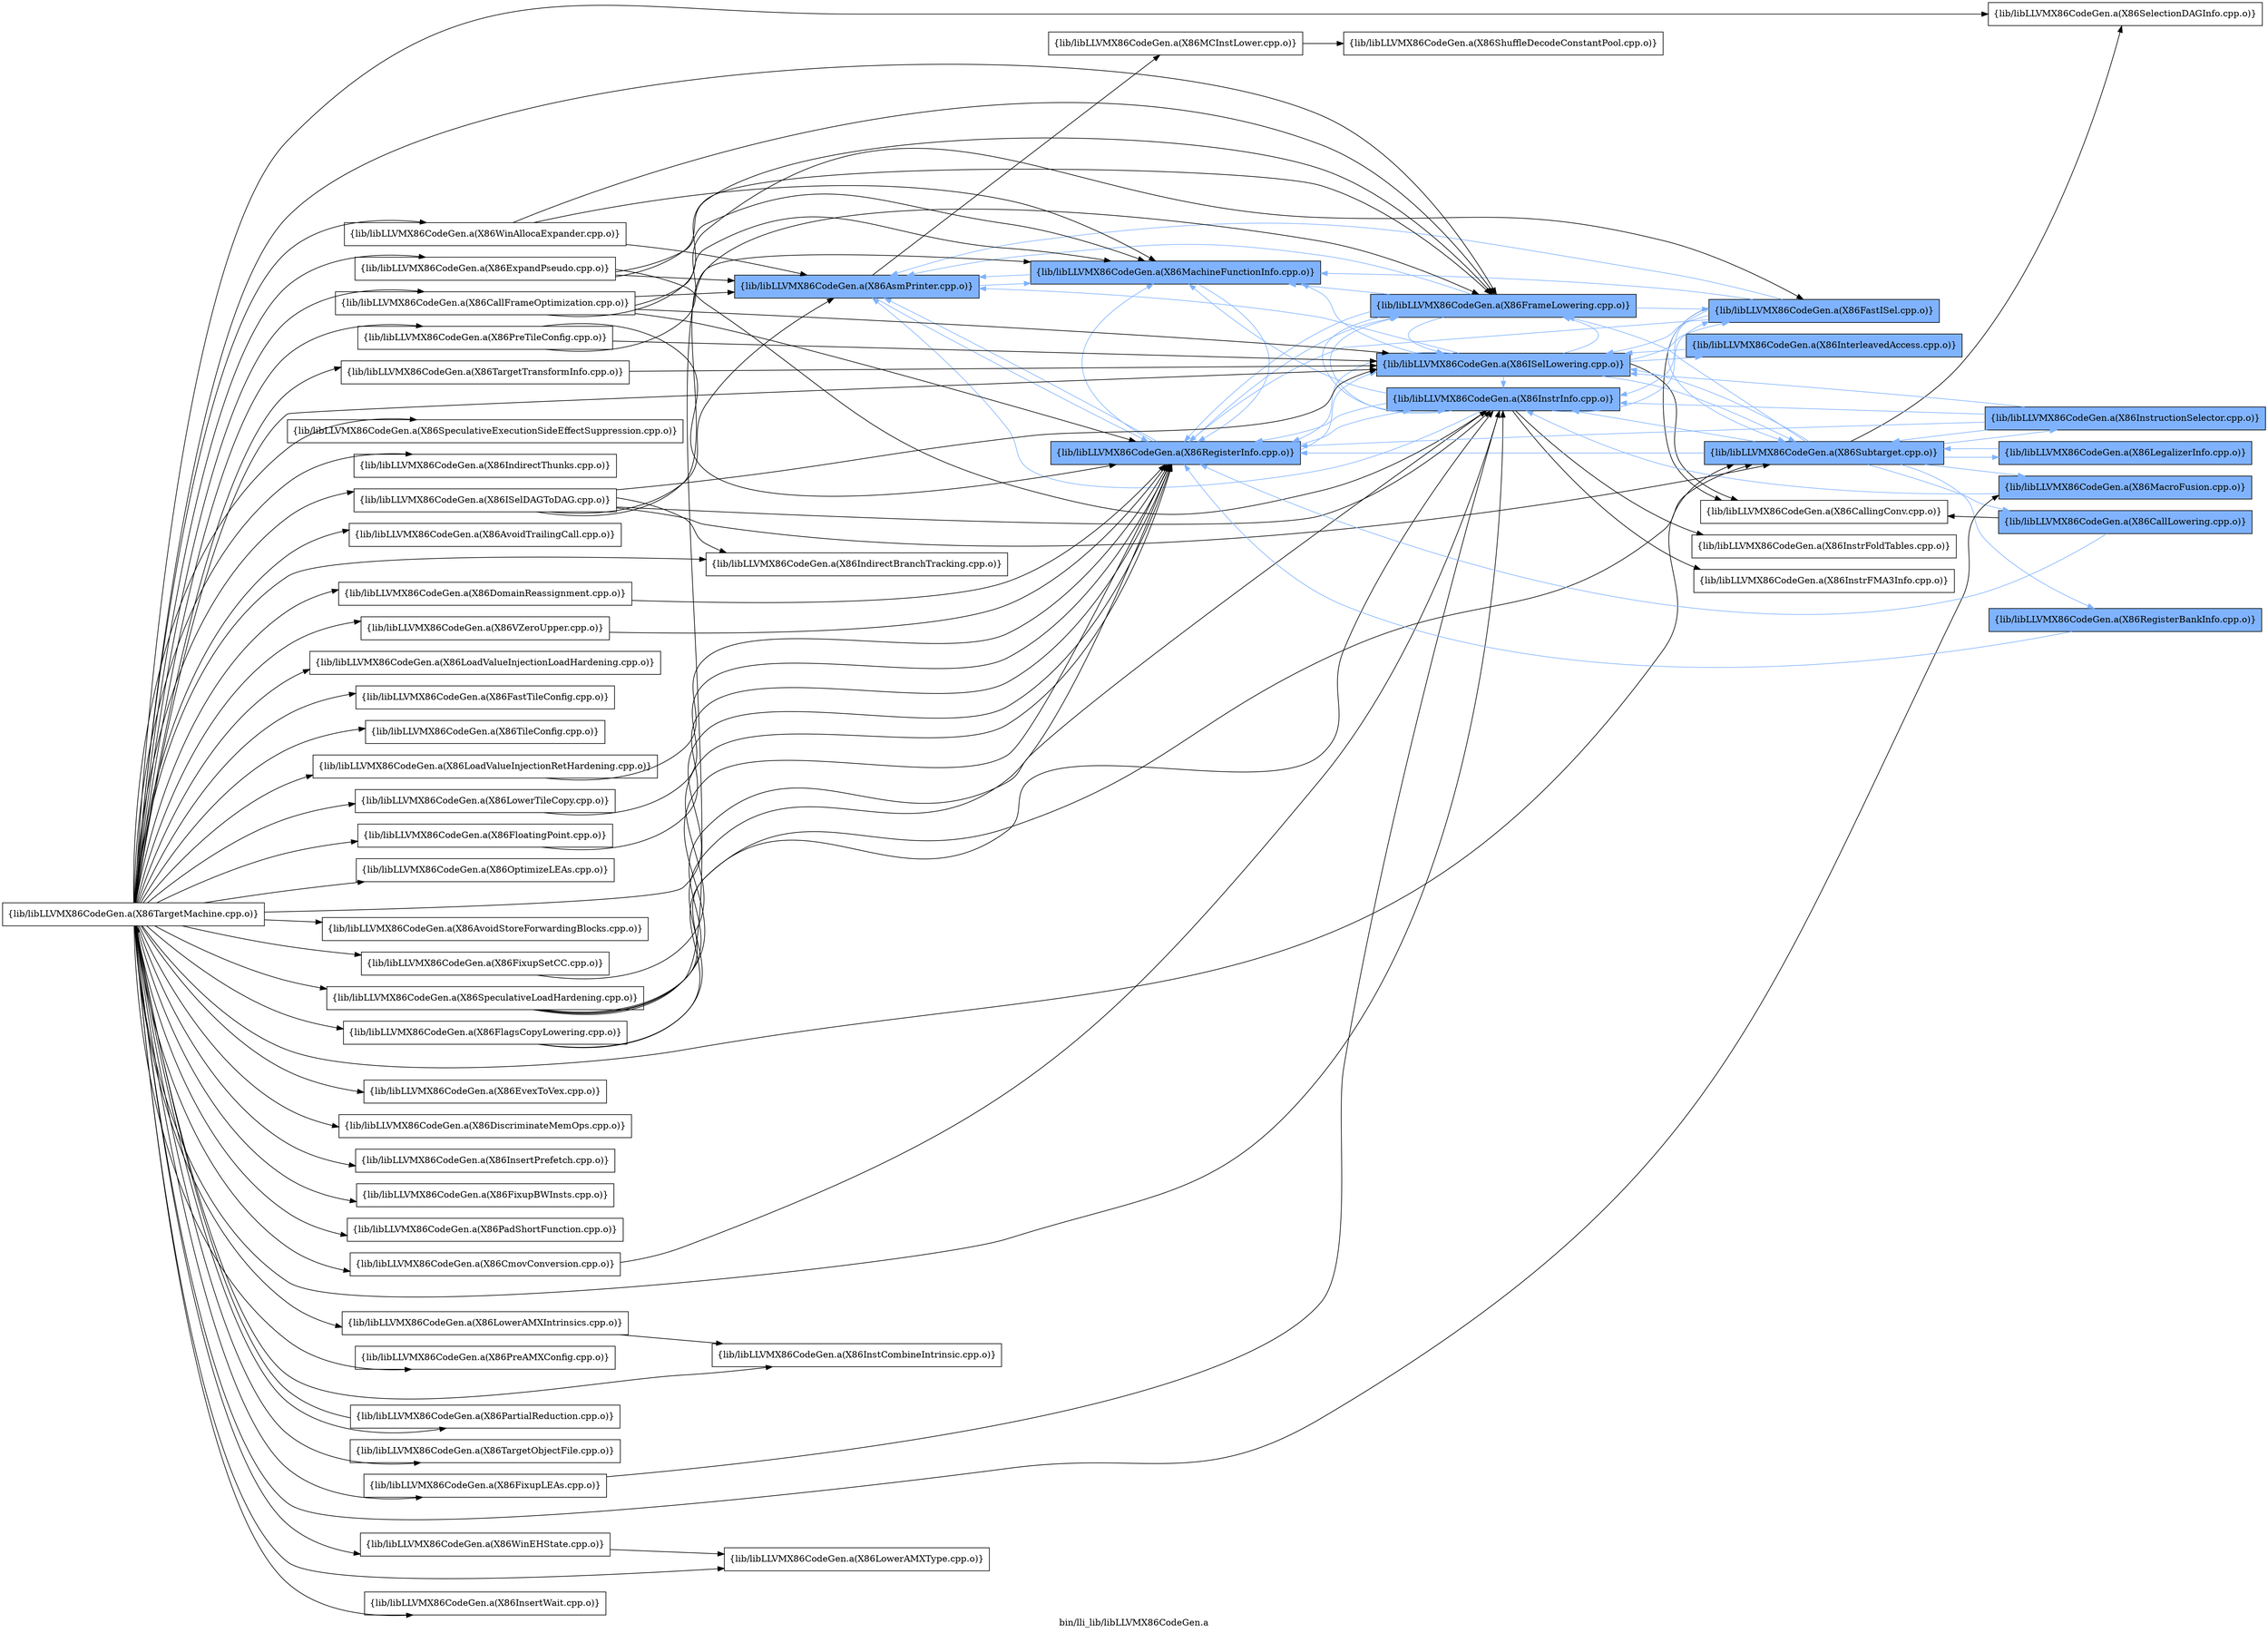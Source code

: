 digraph "bin/lli_lib/libLLVMX86CodeGen.a" {
	label="bin/lli_lib/libLLVMX86CodeGen.a";
	rankdir=LR;
	{ rank=same; Node0x55e6c7e06628;  }
	{ rank=same; Node0x55e6c7e25b18; Node0x55e6c7e26158; Node0x55e6c7e12388;  }
	{ rank=same; Node0x55e6c7e0eaf8; Node0x55e6c7e12b08; Node0x55e6c7e107b8; Node0x55e6c7e112f8;  }
	{ rank=same; Node0x55e6c7e12978; Node0x55e6c7e0e5a8; Node0x55e6c7e0ddd8; Node0x55e6c7e28958; Node0x55e6c7e114d8; Node0x55e6c7e0f5e8;  }

	Node0x55e6c7e06628 [shape=record,shape=box,group=1,style=filled,fillcolor="0.600000 0.5 1",label="{lib/libLLVMX86CodeGen.a(X86AsmPrinter.cpp.o)}"];
	Node0x55e6c7e06628 -> Node0x55e6c7e25b18;
	Node0x55e6c7e06628 -> Node0x55e6c7e26158[color="0.600000 0.5 1"];
	Node0x55e6c7e06628 -> Node0x55e6c7e12388[color="0.600000 0.5 1"];
	Node0x55e6c7e10308 [shape=record,shape=box,group=0,label="{lib/libLLVMX86CodeGen.a(X86TargetMachine.cpp.o)}"];
	Node0x55e6c7e10308 -> Node0x55e6c7e12388;
	Node0x55e6c7e10308 -> Node0x55e6c7e12b08;
	Node0x55e6c7e10308 -> Node0x55e6c7e107b8;
	Node0x55e6c7e10308 -> Node0x55e6c7e112f8;
	Node0x55e6c7e10308 -> Node0x55e6c7e28958;
	Node0x55e6c7e10308 -> Node0x55e6c7e24998;
	Node0x55e6c7e10308 -> Node0x55e6c7e18cd8;
	Node0x55e6c7e10308 -> Node0x55e6c7e0e288;
	Node0x55e6c7e10308 -> Node0x55e6c7e11bb8;
	Node0x55e6c7e10308 -> Node0x55e6c7e12ab8;
	Node0x55e6c7e10308 -> Node0x55e6c7e12a68;
	Node0x55e6c7e10308 -> Node0x55e6c7e11028;
	Node0x55e6c7e10308 -> Node0x55e6c7e14638;
	Node0x55e6c7e10308 -> Node0x55e6c7e14818;
	Node0x55e6c7e10308 -> Node0x55e6c7e27738;
	Node0x55e6c7e10308 -> Node0x55e6c7e270f8;
	Node0x55e6c7e10308 -> Node0x55e6c7e03158;
	Node0x55e6c7e10308 -> Node0x55e6c7e02258;
	Node0x55e6c7e10308 -> Node0x55e6c7e01678;
	Node0x55e6c7e10308 -> Node0x55e6c7e01e48;
	Node0x55e6c7e10308 -> Node0x55e6c7e05f48;
	Node0x55e6c7e10308 -> Node0x55e6c7e052c8;
	Node0x55e6c7e10308 -> Node0x55e6c7e27058;
	Node0x55e6c7e10308 -> Node0x55e6c7e27788;
	Node0x55e6c7e10308 -> Node0x55e6c7e27a58;
	Node0x55e6c7e10308 -> Node0x55e6c7e28688;
	Node0x55e6c7e10308 -> Node0x55e6c7e28908;
	Node0x55e6c7e10308 -> Node0x55e6c7e29358;
	Node0x55e6c7e10308 -> Node0x55e6c7e247b8;
	Node0x55e6c7e10308 -> Node0x55e6c7e25398;
	Node0x55e6c7e10308 -> Node0x55e6c7e256b8;
	Node0x55e6c7e10308 -> Node0x55e6c7e26798;
	Node0x55e6c7e10308 -> Node0x55e6c7e02938;
	Node0x55e6c7e10308 -> Node0x55e6c7e02118;
	Node0x55e6c7e10308 -> Node0x55e6c7e01d08;
	Node0x55e6c7e10308 -> Node0x55e6c7e02078;
	Node0x55e6c7e10308 -> Node0x55e6c7e02708;
	Node0x55e6c7e10308 -> Node0x55e6c7e031a8;
	Node0x55e6c7e10308 -> Node0x55e6c7e036f8;
	Node0x55e6c7e10308 -> Node0x55e6c7e26e78;
	Node0x55e6c7e10308 -> Node0x55e6c7e27648;
	Node0x55e6c7e10308 -> Node0x55e6c7e291c8;
	Node0x55e6c7e10308 -> Node0x55e6c7e20208;
	Node0x55e6c7e10308 -> Node0x55e6c7e0b1c8;
	Node0x55e6c7e10308 -> Node0x55e6c7e0a4a8;
	Node0x55e6c7e25b18 [shape=record,shape=box,group=0,label="{lib/libLLVMX86CodeGen.a(X86MCInstLower.cpp.o)}"];
	Node0x55e6c7e25b18 -> Node0x55e6c7e0eaf8;
	Node0x55e6c7e26158 [shape=record,shape=box,group=1,style=filled,fillcolor="0.600000 0.5 1",label="{lib/libLLVMX86CodeGen.a(X86MachineFunctionInfo.cpp.o)}"];
	Node0x55e6c7e26158 -> Node0x55e6c7e06628[color="0.600000 0.5 1"];
	Node0x55e6c7e26158 -> Node0x55e6c7e12388[color="0.600000 0.5 1"];
	Node0x55e6c7e12388 [shape=record,shape=box,group=1,style=filled,fillcolor="0.600000 0.5 1",label="{lib/libLLVMX86CodeGen.a(X86RegisterInfo.cpp.o)}"];
	Node0x55e6c7e12388 -> Node0x55e6c7e06628[color="0.600000 0.5 1"];
	Node0x55e6c7e12388 -> Node0x55e6c7e26158[color="0.600000 0.5 1"];
	Node0x55e6c7e12388 -> Node0x55e6c7e12b08[color="0.600000 0.5 1"];
	Node0x55e6c7e12388 -> Node0x55e6c7e107b8[color="0.600000 0.5 1"];
	Node0x55e6c7e12388 -> Node0x55e6c7e112f8[color="0.600000 0.5 1"];
	Node0x55e6c7e0eaf8 [shape=record,shape=box,group=0,label="{lib/libLLVMX86CodeGen.a(X86ShuffleDecodeConstantPool.cpp.o)}"];
	Node0x55e6c7e12b08 [shape=record,shape=box,group=1,style=filled,fillcolor="0.600000 0.5 1",label="{lib/libLLVMX86CodeGen.a(X86ISelLowering.cpp.o)}"];
	Node0x55e6c7e12b08 -> Node0x55e6c7e06628[color="0.600000 0.5 1"];
	Node0x55e6c7e12b08 -> Node0x55e6c7e26158[color="0.600000 0.5 1"];
	Node0x55e6c7e12b08 -> Node0x55e6c7e12388[color="0.600000 0.5 1"];
	Node0x55e6c7e12b08 -> Node0x55e6c7e12978[color="0.600000 0.5 1"];
	Node0x55e6c7e12b08 -> Node0x55e6c7e107b8[color="0.600000 0.5 1"];
	Node0x55e6c7e12b08 -> Node0x55e6c7e112f8[color="0.600000 0.5 1"];
	Node0x55e6c7e12b08 -> Node0x55e6c7e0e5a8;
	Node0x55e6c7e12b08 -> Node0x55e6c7e0ddd8[color="0.600000 0.5 1"];
	Node0x55e6c7e12b08 -> Node0x55e6c7e28958[color="0.600000 0.5 1"];
	Node0x55e6c7e107b8 [shape=record,shape=box,group=1,style=filled,fillcolor="0.600000 0.5 1",label="{lib/libLLVMX86CodeGen.a(X86InstrInfo.cpp.o)}"];
	Node0x55e6c7e107b8 -> Node0x55e6c7e06628[color="0.600000 0.5 1"];
	Node0x55e6c7e107b8 -> Node0x55e6c7e26158[color="0.600000 0.5 1"];
	Node0x55e6c7e107b8 -> Node0x55e6c7e12388[color="0.600000 0.5 1"];
	Node0x55e6c7e107b8 -> Node0x55e6c7e12978[color="0.600000 0.5 1"];
	Node0x55e6c7e107b8 -> Node0x55e6c7e114d8;
	Node0x55e6c7e107b8 -> Node0x55e6c7e112f8[color="0.600000 0.5 1"];
	Node0x55e6c7e107b8 -> Node0x55e6c7e0f5e8;
	Node0x55e6c7e112f8 [shape=record,shape=box,group=1,style=filled,fillcolor="0.600000 0.5 1",label="{lib/libLLVMX86CodeGen.a(X86FrameLowering.cpp.o)}"];
	Node0x55e6c7e112f8 -> Node0x55e6c7e06628[color="0.600000 0.5 1"];
	Node0x55e6c7e112f8 -> Node0x55e6c7e26158[color="0.600000 0.5 1"];
	Node0x55e6c7e112f8 -> Node0x55e6c7e12388[color="0.600000 0.5 1"];
	Node0x55e6c7e112f8 -> Node0x55e6c7e12b08[color="0.600000 0.5 1"];
	Node0x55e6c7e112f8 -> Node0x55e6c7e12978[color="0.600000 0.5 1"];
	Node0x55e6c7e112f8 -> Node0x55e6c7e107b8[color="0.600000 0.5 1"];
	Node0x55e6c7e12978 [shape=record,shape=box,group=1,style=filled,fillcolor="0.600000 0.5 1",label="{lib/libLLVMX86CodeGen.a(X86FastISel.cpp.o)}"];
	Node0x55e6c7e12978 -> Node0x55e6c7e06628[color="0.600000 0.5 1"];
	Node0x55e6c7e12978 -> Node0x55e6c7e26158[color="0.600000 0.5 1"];
	Node0x55e6c7e12978 -> Node0x55e6c7e12388[color="0.600000 0.5 1"];
	Node0x55e6c7e12978 -> Node0x55e6c7e12b08[color="0.600000 0.5 1"];
	Node0x55e6c7e12978 -> Node0x55e6c7e107b8[color="0.600000 0.5 1"];
	Node0x55e6c7e12978 -> Node0x55e6c7e0e5a8;
	Node0x55e6c7e12978 -> Node0x55e6c7e28958[color="0.600000 0.5 1"];
	Node0x55e6c7e0e5a8 [shape=record,shape=box,group=0,label="{lib/libLLVMX86CodeGen.a(X86CallingConv.cpp.o)}"];
	Node0x55e6c7e0ddd8 [shape=record,shape=box,group=1,style=filled,fillcolor="0.600000 0.5 1",label="{lib/libLLVMX86CodeGen.a(X86InterleavedAccess.cpp.o)}"];
	Node0x55e6c7e0ddd8 -> Node0x55e6c7e12b08[color="0.600000 0.5 1"];
	Node0x55e6c7e28958 [shape=record,shape=box,group=1,style=filled,fillcolor="0.600000 0.5 1",label="{lib/libLLVMX86CodeGen.a(X86Subtarget.cpp.o)}"];
	Node0x55e6c7e28958 -> Node0x55e6c7e12388[color="0.600000 0.5 1"];
	Node0x55e6c7e28958 -> Node0x55e6c7e12b08[color="0.600000 0.5 1"];
	Node0x55e6c7e28958 -> Node0x55e6c7e107b8[color="0.600000 0.5 1"];
	Node0x55e6c7e28958 -> Node0x55e6c7e112f8[color="0.600000 0.5 1"];
	Node0x55e6c7e28958 -> Node0x55e6c7e24998;
	Node0x55e6c7e28958 -> Node0x55e6c7e250c8[color="0.600000 0.5 1"];
	Node0x55e6c7e28958 -> Node0x55e6c7e25d48[color="0.600000 0.5 1"];
	Node0x55e6c7e28958 -> Node0x55e6c7e25f78[color="0.600000 0.5 1"];
	Node0x55e6c7e28958 -> Node0x55e6c7e26c98[color="0.600000 0.5 1"];
	Node0x55e6c7e28958 -> Node0x55e6c7e18cd8[color="0.600000 0.5 1"];
	Node0x55e6c7e114d8 [shape=record,shape=box,group=0,label="{lib/libLLVMX86CodeGen.a(X86InstrFoldTables.cpp.o)}"];
	Node0x55e6c7e0f5e8 [shape=record,shape=box,group=0,label="{lib/libLLVMX86CodeGen.a(X86InstrFMA3Info.cpp.o)}"];
	Node0x55e6c7e24998 [shape=record,shape=box,group=0,label="{lib/libLLVMX86CodeGen.a(X86SelectionDAGInfo.cpp.o)}"];
	Node0x55e6c7e250c8 [shape=record,shape=box,group=1,style=filled,fillcolor="0.600000 0.5 1",label="{lib/libLLVMX86CodeGen.a(X86CallLowering.cpp.o)}"];
	Node0x55e6c7e250c8 -> Node0x55e6c7e12388[color="0.600000 0.5 1"];
	Node0x55e6c7e250c8 -> Node0x55e6c7e0e5a8;
	Node0x55e6c7e25d48 [shape=record,shape=box,group=1,style=filled,fillcolor="0.600000 0.5 1",label="{lib/libLLVMX86CodeGen.a(X86LegalizerInfo.cpp.o)}"];
	Node0x55e6c7e25d48 -> Node0x55e6c7e28958[color="0.600000 0.5 1"];
	Node0x55e6c7e25f78 [shape=record,shape=box,group=1,style=filled,fillcolor="0.600000 0.5 1",label="{lib/libLLVMX86CodeGen.a(X86RegisterBankInfo.cpp.o)}"];
	Node0x55e6c7e25f78 -> Node0x55e6c7e12388[color="0.600000 0.5 1"];
	Node0x55e6c7e26c98 [shape=record,shape=box,group=1,style=filled,fillcolor="0.600000 0.5 1",label="{lib/libLLVMX86CodeGen.a(X86InstructionSelector.cpp.o)}"];
	Node0x55e6c7e26c98 -> Node0x55e6c7e12388[color="0.600000 0.5 1"];
	Node0x55e6c7e26c98 -> Node0x55e6c7e12b08[color="0.600000 0.5 1"];
	Node0x55e6c7e26c98 -> Node0x55e6c7e107b8[color="0.600000 0.5 1"];
	Node0x55e6c7e26c98 -> Node0x55e6c7e28958[color="0.600000 0.5 1"];
	Node0x55e6c7e18cd8 [shape=record,shape=box,group=1,style=filled,fillcolor="0.600000 0.5 1",label="{lib/libLLVMX86CodeGen.a(X86MacroFusion.cpp.o)}"];
	Node0x55e6c7e18cd8 -> Node0x55e6c7e107b8[color="0.600000 0.5 1"];
	Node0x55e6c7e0e288 [shape=record,shape=box,group=0,label="{lib/libLLVMX86CodeGen.a(X86InstCombineIntrinsic.cpp.o)}"];
	Node0x55e6c7e11bb8 [shape=record,shape=box,group=0,label="{lib/libLLVMX86CodeGen.a(X86SpeculativeExecutionSideEffectSuppression.cpp.o)}"];
	Node0x55e6c7e12ab8 [shape=record,shape=box,group=0,label="{lib/libLLVMX86CodeGen.a(X86IndirectThunks.cpp.o)}"];
	Node0x55e6c7e12a68 [shape=record,shape=box,group=0,label="{lib/libLLVMX86CodeGen.a(X86LoadValueInjectionRetHardening.cpp.o)}"];
	Node0x55e6c7e12a68 -> Node0x55e6c7e12388;
	Node0x55e6c7e11028 [shape=record,shape=box,group=0,label="{lib/libLLVMX86CodeGen.a(X86AvoidTrailingCall.cpp.o)}"];
	Node0x55e6c7e14638 [shape=record,shape=box,group=0,label="{lib/libLLVMX86CodeGen.a(X86ExpandPseudo.cpp.o)}"];
	Node0x55e6c7e14638 -> Node0x55e6c7e06628;
	Node0x55e6c7e14638 -> Node0x55e6c7e26158;
	Node0x55e6c7e14638 -> Node0x55e6c7e107b8;
	Node0x55e6c7e14638 -> Node0x55e6c7e112f8;
	Node0x55e6c7e14818 [shape=record,shape=box,group=0,label="{lib/libLLVMX86CodeGen.a(X86LowerTileCopy.cpp.o)}"];
	Node0x55e6c7e14818 -> Node0x55e6c7e12388;
	Node0x55e6c7e27738 [shape=record,shape=box,group=0,label="{lib/libLLVMX86CodeGen.a(X86FloatingPoint.cpp.o)}"];
	Node0x55e6c7e27738 -> Node0x55e6c7e12388;
	Node0x55e6c7e270f8 [shape=record,shape=box,group=0,label="{lib/libLLVMX86CodeGen.a(X86LoadValueInjectionLoadHardening.cpp.o)}"];
	Node0x55e6c7e03158 [shape=record,shape=box,group=0,label="{lib/libLLVMX86CodeGen.a(X86FastTileConfig.cpp.o)}"];
	Node0x55e6c7e02258 [shape=record,shape=box,group=0,label="{lib/libLLVMX86CodeGen.a(X86TileConfig.cpp.o)}"];
	Node0x55e6c7e01678 [shape=record,shape=box,group=0,label="{lib/libLLVMX86CodeGen.a(X86SpeculativeLoadHardening.cpp.o)}"];
	Node0x55e6c7e01678 -> Node0x55e6c7e12388;
	Node0x55e6c7e01678 -> Node0x55e6c7e107b8;
	Node0x55e6c7e01678 -> Node0x55e6c7e112f8;
	Node0x55e6c7e01678 -> Node0x55e6c7e28958;
	Node0x55e6c7e01e48 [shape=record,shape=box,group=0,label="{lib/libLLVMX86CodeGen.a(X86FlagsCopyLowering.cpp.o)}"];
	Node0x55e6c7e01e48 -> Node0x55e6c7e12388;
	Node0x55e6c7e01e48 -> Node0x55e6c7e107b8;
	Node0x55e6c7e05f48 [shape=record,shape=box,group=0,label="{lib/libLLVMX86CodeGen.a(X86FixupSetCC.cpp.o)}"];
	Node0x55e6c7e05f48 -> Node0x55e6c7e12388;
	Node0x55e6c7e052c8 [shape=record,shape=box,group=0,label="{lib/libLLVMX86CodeGen.a(X86OptimizeLEAs.cpp.o)}"];
	Node0x55e6c7e27058 [shape=record,shape=box,group=0,label="{lib/libLLVMX86CodeGen.a(X86CallFrameOptimization.cpp.o)}"];
	Node0x55e6c7e27058 -> Node0x55e6c7e06628;
	Node0x55e6c7e27058 -> Node0x55e6c7e26158;
	Node0x55e6c7e27058 -> Node0x55e6c7e12388;
	Node0x55e6c7e27058 -> Node0x55e6c7e12b08;
	Node0x55e6c7e27058 -> Node0x55e6c7e112f8;
	Node0x55e6c7e27788 [shape=record,shape=box,group=0,label="{lib/libLLVMX86CodeGen.a(X86AvoidStoreForwardingBlocks.cpp.o)}"];
	Node0x55e6c7e27a58 [shape=record,shape=box,group=0,label="{lib/libLLVMX86CodeGen.a(X86PreTileConfig.cpp.o)}"];
	Node0x55e6c7e27a58 -> Node0x55e6c7e12388;
	Node0x55e6c7e27a58 -> Node0x55e6c7e12b08;
	Node0x55e6c7e27a58 -> Node0x55e6c7e12978;
	Node0x55e6c7e28688 [shape=record,shape=box,group=0,label="{lib/libLLVMX86CodeGen.a(X86CmovConversion.cpp.o)}"];
	Node0x55e6c7e28688 -> Node0x55e6c7e107b8;
	Node0x55e6c7e28908 [shape=record,shape=box,group=0,label="{lib/libLLVMX86CodeGen.a(X86ISelDAGToDAG.cpp.o)}"];
	Node0x55e6c7e28908 -> Node0x55e6c7e06628;
	Node0x55e6c7e28908 -> Node0x55e6c7e26158;
	Node0x55e6c7e28908 -> Node0x55e6c7e12b08;
	Node0x55e6c7e28908 -> Node0x55e6c7e107b8;
	Node0x55e6c7e28908 -> Node0x55e6c7e28958;
	Node0x55e6c7e28908 -> Node0x55e6c7e29358;
	Node0x55e6c7e29358 [shape=record,shape=box,group=0,label="{lib/libLLVMX86CodeGen.a(X86IndirectBranchTracking.cpp.o)}"];
	Node0x55e6c7e247b8 [shape=record,shape=box,group=0,label="{lib/libLLVMX86CodeGen.a(X86EvexToVex.cpp.o)}"];
	Node0x55e6c7e25398 [shape=record,shape=box,group=0,label="{lib/libLLVMX86CodeGen.a(X86DiscriminateMemOps.cpp.o)}"];
	Node0x55e6c7e256b8 [shape=record,shape=box,group=0,label="{lib/libLLVMX86CodeGen.a(X86InsertPrefetch.cpp.o)}"];
	Node0x55e6c7e26798 [shape=record,shape=box,group=0,label="{lib/libLLVMX86CodeGen.a(X86FixupBWInsts.cpp.o)}"];
	Node0x55e6c7e02938 [shape=record,shape=box,group=0,label="{lib/libLLVMX86CodeGen.a(X86PadShortFunction.cpp.o)}"];
	Node0x55e6c7e02118 [shape=record,shape=box,group=0,label="{lib/libLLVMX86CodeGen.a(X86FixupLEAs.cpp.o)}"];
	Node0x55e6c7e02118 -> Node0x55e6c7e107b8;
	Node0x55e6c7e01d08 [shape=record,shape=box,group=0,label="{lib/libLLVMX86CodeGen.a(X86LowerAMXIntrinsics.cpp.o)}"];
	Node0x55e6c7e01d08 -> Node0x55e6c7e0e288;
	Node0x55e6c7e02078 [shape=record,shape=box,group=0,label="{lib/libLLVMX86CodeGen.a(X86LowerAMXType.cpp.o)}"];
	Node0x55e6c7e02708 [shape=record,shape=box,group=0,label="{lib/libLLVMX86CodeGen.a(X86PreAMXConfig.cpp.o)}"];
	Node0x55e6c7e031a8 [shape=record,shape=box,group=0,label="{lib/libLLVMX86CodeGen.a(X86DomainReassignment.cpp.o)}"];
	Node0x55e6c7e031a8 -> Node0x55e6c7e12388;
	Node0x55e6c7e036f8 [shape=record,shape=box,group=0,label="{lib/libLLVMX86CodeGen.a(X86PartialReduction.cpp.o)}"];
	Node0x55e6c7e036f8 -> Node0x55e6c7e10308;
	Node0x55e6c7e26e78 [shape=record,shape=box,group=0,label="{lib/libLLVMX86CodeGen.a(X86TargetObjectFile.cpp.o)}"];
	Node0x55e6c7e27648 [shape=record,shape=box,group=0,label="{lib/libLLVMX86CodeGen.a(X86TargetTransformInfo.cpp.o)}"];
	Node0x55e6c7e27648 -> Node0x55e6c7e12b08;
	Node0x55e6c7e291c8 [shape=record,shape=box,group=0,label="{lib/libLLVMX86CodeGen.a(X86VZeroUpper.cpp.o)}"];
	Node0x55e6c7e291c8 -> Node0x55e6c7e12388;
	Node0x55e6c7e20208 [shape=record,shape=box,group=0,label="{lib/libLLVMX86CodeGen.a(X86WinAllocaExpander.cpp.o)}"];
	Node0x55e6c7e20208 -> Node0x55e6c7e06628;
	Node0x55e6c7e20208 -> Node0x55e6c7e26158;
	Node0x55e6c7e20208 -> Node0x55e6c7e112f8;
	Node0x55e6c7e0b1c8 [shape=record,shape=box,group=0,label="{lib/libLLVMX86CodeGen.a(X86WinEHState.cpp.o)}"];
	Node0x55e6c7e0b1c8 -> Node0x55e6c7e02078;
	Node0x55e6c7e0a4a8 [shape=record,shape=box,group=0,label="{lib/libLLVMX86CodeGen.a(X86InsertWait.cpp.o)}"];
}
